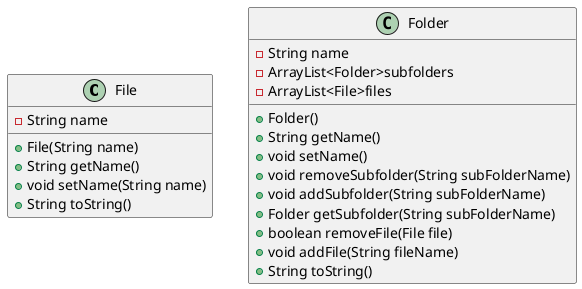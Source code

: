 @startuml

class File{
- String name
+ File(String name)
+ String getName()
+ void setName(String name)
+ String toString()
}

class Folder{
- String name
- ArrayList<Folder>subfolders
- ArrayList<File>files
+ Folder()
+ String getName()
+ void setName()
+ void removeSubfolder(String subFolderName)
+ void addSubfolder(String subFolderName)
+ Folder getSubfolder(String subFolderName)
+ boolean removeFile(File file)
+ void addFile(String fileName)
+ String toString()
}
@enduml